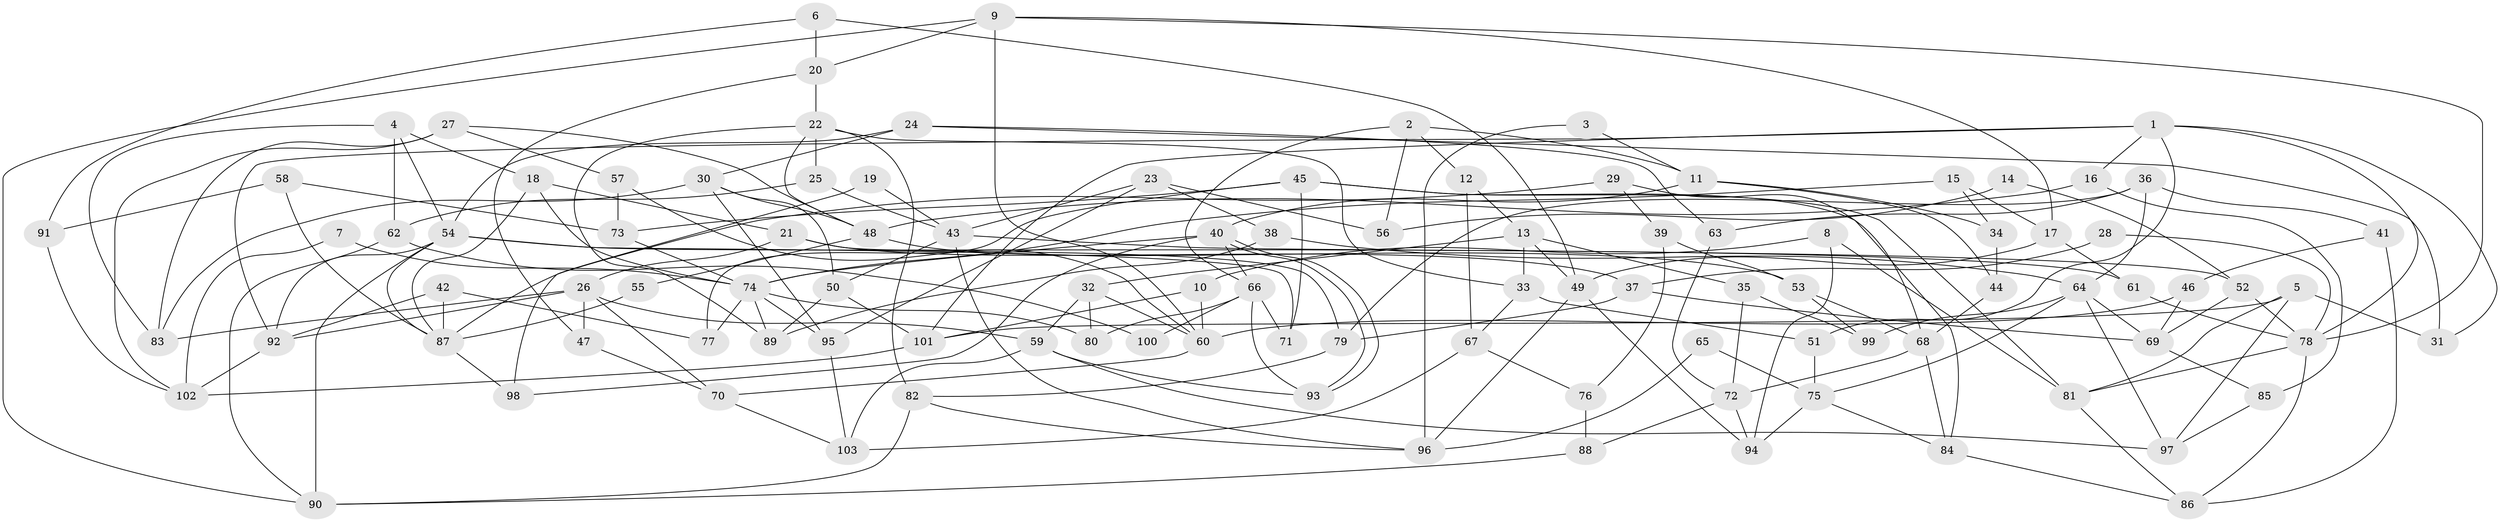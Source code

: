 // coarse degree distribution, {9: 0.057692307692307696, 11: 0.019230769230769232, 8: 0.057692307692307696, 5: 0.11538461538461539, 4: 0.21153846153846154, 6: 0.09615384615384616, 2: 0.1346153846153846, 3: 0.17307692307692307, 13: 0.038461538461538464, 7: 0.057692307692307696, 14: 0.019230769230769232, 10: 0.019230769230769232}
// Generated by graph-tools (version 1.1) at 2025/51/03/04/25 22:51:15]
// undirected, 103 vertices, 206 edges
graph export_dot {
  node [color=gray90,style=filled];
  1;
  2;
  3;
  4;
  5;
  6;
  7;
  8;
  9;
  10;
  11;
  12;
  13;
  14;
  15;
  16;
  17;
  18;
  19;
  20;
  21;
  22;
  23;
  24;
  25;
  26;
  27;
  28;
  29;
  30;
  31;
  32;
  33;
  34;
  35;
  36;
  37;
  38;
  39;
  40;
  41;
  42;
  43;
  44;
  45;
  46;
  47;
  48;
  49;
  50;
  51;
  52;
  53;
  54;
  55;
  56;
  57;
  58;
  59;
  60;
  61;
  62;
  63;
  64;
  65;
  66;
  67;
  68;
  69;
  70;
  71;
  72;
  73;
  74;
  75;
  76;
  77;
  78;
  79;
  80;
  81;
  82;
  83;
  84;
  85;
  86;
  87;
  88;
  89;
  90;
  91;
  92;
  93;
  94;
  95;
  96;
  97;
  98;
  99;
  100;
  101;
  102;
  103;
  1 -- 31;
  1 -- 51;
  1 -- 16;
  1 -- 78;
  1 -- 92;
  1 -- 101;
  2 -- 66;
  2 -- 12;
  2 -- 11;
  2 -- 56;
  3 -- 11;
  3 -- 96;
  4 -- 62;
  4 -- 18;
  4 -- 54;
  4 -- 83;
  5 -- 101;
  5 -- 81;
  5 -- 31;
  5 -- 97;
  6 -- 49;
  6 -- 91;
  6 -- 20;
  7 -- 74;
  7 -- 102;
  8 -- 94;
  8 -- 10;
  8 -- 81;
  9 -- 17;
  9 -- 90;
  9 -- 20;
  9 -- 60;
  9 -- 78;
  10 -- 101;
  10 -- 60;
  11 -- 40;
  11 -- 34;
  11 -- 44;
  12 -- 67;
  12 -- 13;
  13 -- 32;
  13 -- 33;
  13 -- 35;
  13 -- 49;
  14 -- 52;
  14 -- 56;
  15 -- 17;
  15 -- 74;
  15 -- 34;
  16 -- 48;
  16 -- 85;
  17 -- 49;
  17 -- 61;
  18 -- 74;
  18 -- 87;
  18 -- 21;
  19 -- 98;
  19 -- 43;
  20 -- 22;
  20 -- 47;
  21 -- 26;
  21 -- 37;
  21 -- 79;
  22 -- 82;
  22 -- 25;
  22 -- 33;
  22 -- 48;
  22 -- 89;
  23 -- 95;
  23 -- 38;
  23 -- 43;
  23 -- 56;
  24 -- 30;
  24 -- 54;
  24 -- 31;
  24 -- 63;
  25 -- 43;
  25 -- 62;
  26 -- 59;
  26 -- 70;
  26 -- 47;
  26 -- 83;
  26 -- 92;
  27 -- 83;
  27 -- 48;
  27 -- 57;
  27 -- 102;
  28 -- 78;
  28 -- 37;
  29 -- 87;
  29 -- 68;
  29 -- 39;
  30 -- 50;
  30 -- 83;
  30 -- 48;
  30 -- 95;
  32 -- 59;
  32 -- 60;
  32 -- 80;
  33 -- 67;
  33 -- 51;
  34 -- 44;
  35 -- 72;
  35 -- 99;
  36 -- 41;
  36 -- 64;
  36 -- 63;
  36 -- 79;
  37 -- 79;
  37 -- 69;
  38 -- 89;
  38 -- 64;
  39 -- 53;
  39 -- 76;
  40 -- 66;
  40 -- 93;
  40 -- 93;
  40 -- 74;
  40 -- 98;
  41 -- 46;
  41 -- 86;
  42 -- 77;
  42 -- 92;
  42 -- 87;
  43 -- 50;
  43 -- 52;
  43 -- 96;
  44 -- 68;
  45 -- 84;
  45 -- 81;
  45 -- 71;
  45 -- 73;
  45 -- 77;
  46 -- 60;
  46 -- 69;
  47 -- 70;
  48 -- 53;
  48 -- 55;
  49 -- 94;
  49 -- 96;
  50 -- 101;
  50 -- 89;
  51 -- 75;
  52 -- 78;
  52 -- 69;
  53 -- 99;
  53 -- 68;
  54 -- 92;
  54 -- 61;
  54 -- 71;
  54 -- 87;
  54 -- 90;
  55 -- 87;
  57 -- 73;
  57 -- 60;
  58 -- 73;
  58 -- 87;
  58 -- 91;
  59 -- 97;
  59 -- 103;
  59 -- 93;
  60 -- 70;
  61 -- 78;
  62 -- 90;
  62 -- 100;
  63 -- 72;
  64 -- 69;
  64 -- 97;
  64 -- 75;
  64 -- 99;
  65 -- 75;
  65 -- 96;
  66 -- 71;
  66 -- 93;
  66 -- 80;
  66 -- 100;
  67 -- 103;
  67 -- 76;
  68 -- 72;
  68 -- 84;
  69 -- 85;
  70 -- 103;
  72 -- 88;
  72 -- 94;
  73 -- 74;
  74 -- 80;
  74 -- 77;
  74 -- 89;
  74 -- 95;
  75 -- 84;
  75 -- 94;
  76 -- 88;
  78 -- 81;
  78 -- 86;
  79 -- 82;
  81 -- 86;
  82 -- 96;
  82 -- 90;
  84 -- 86;
  85 -- 97;
  87 -- 98;
  88 -- 90;
  91 -- 102;
  92 -- 102;
  95 -- 103;
  101 -- 102;
}

